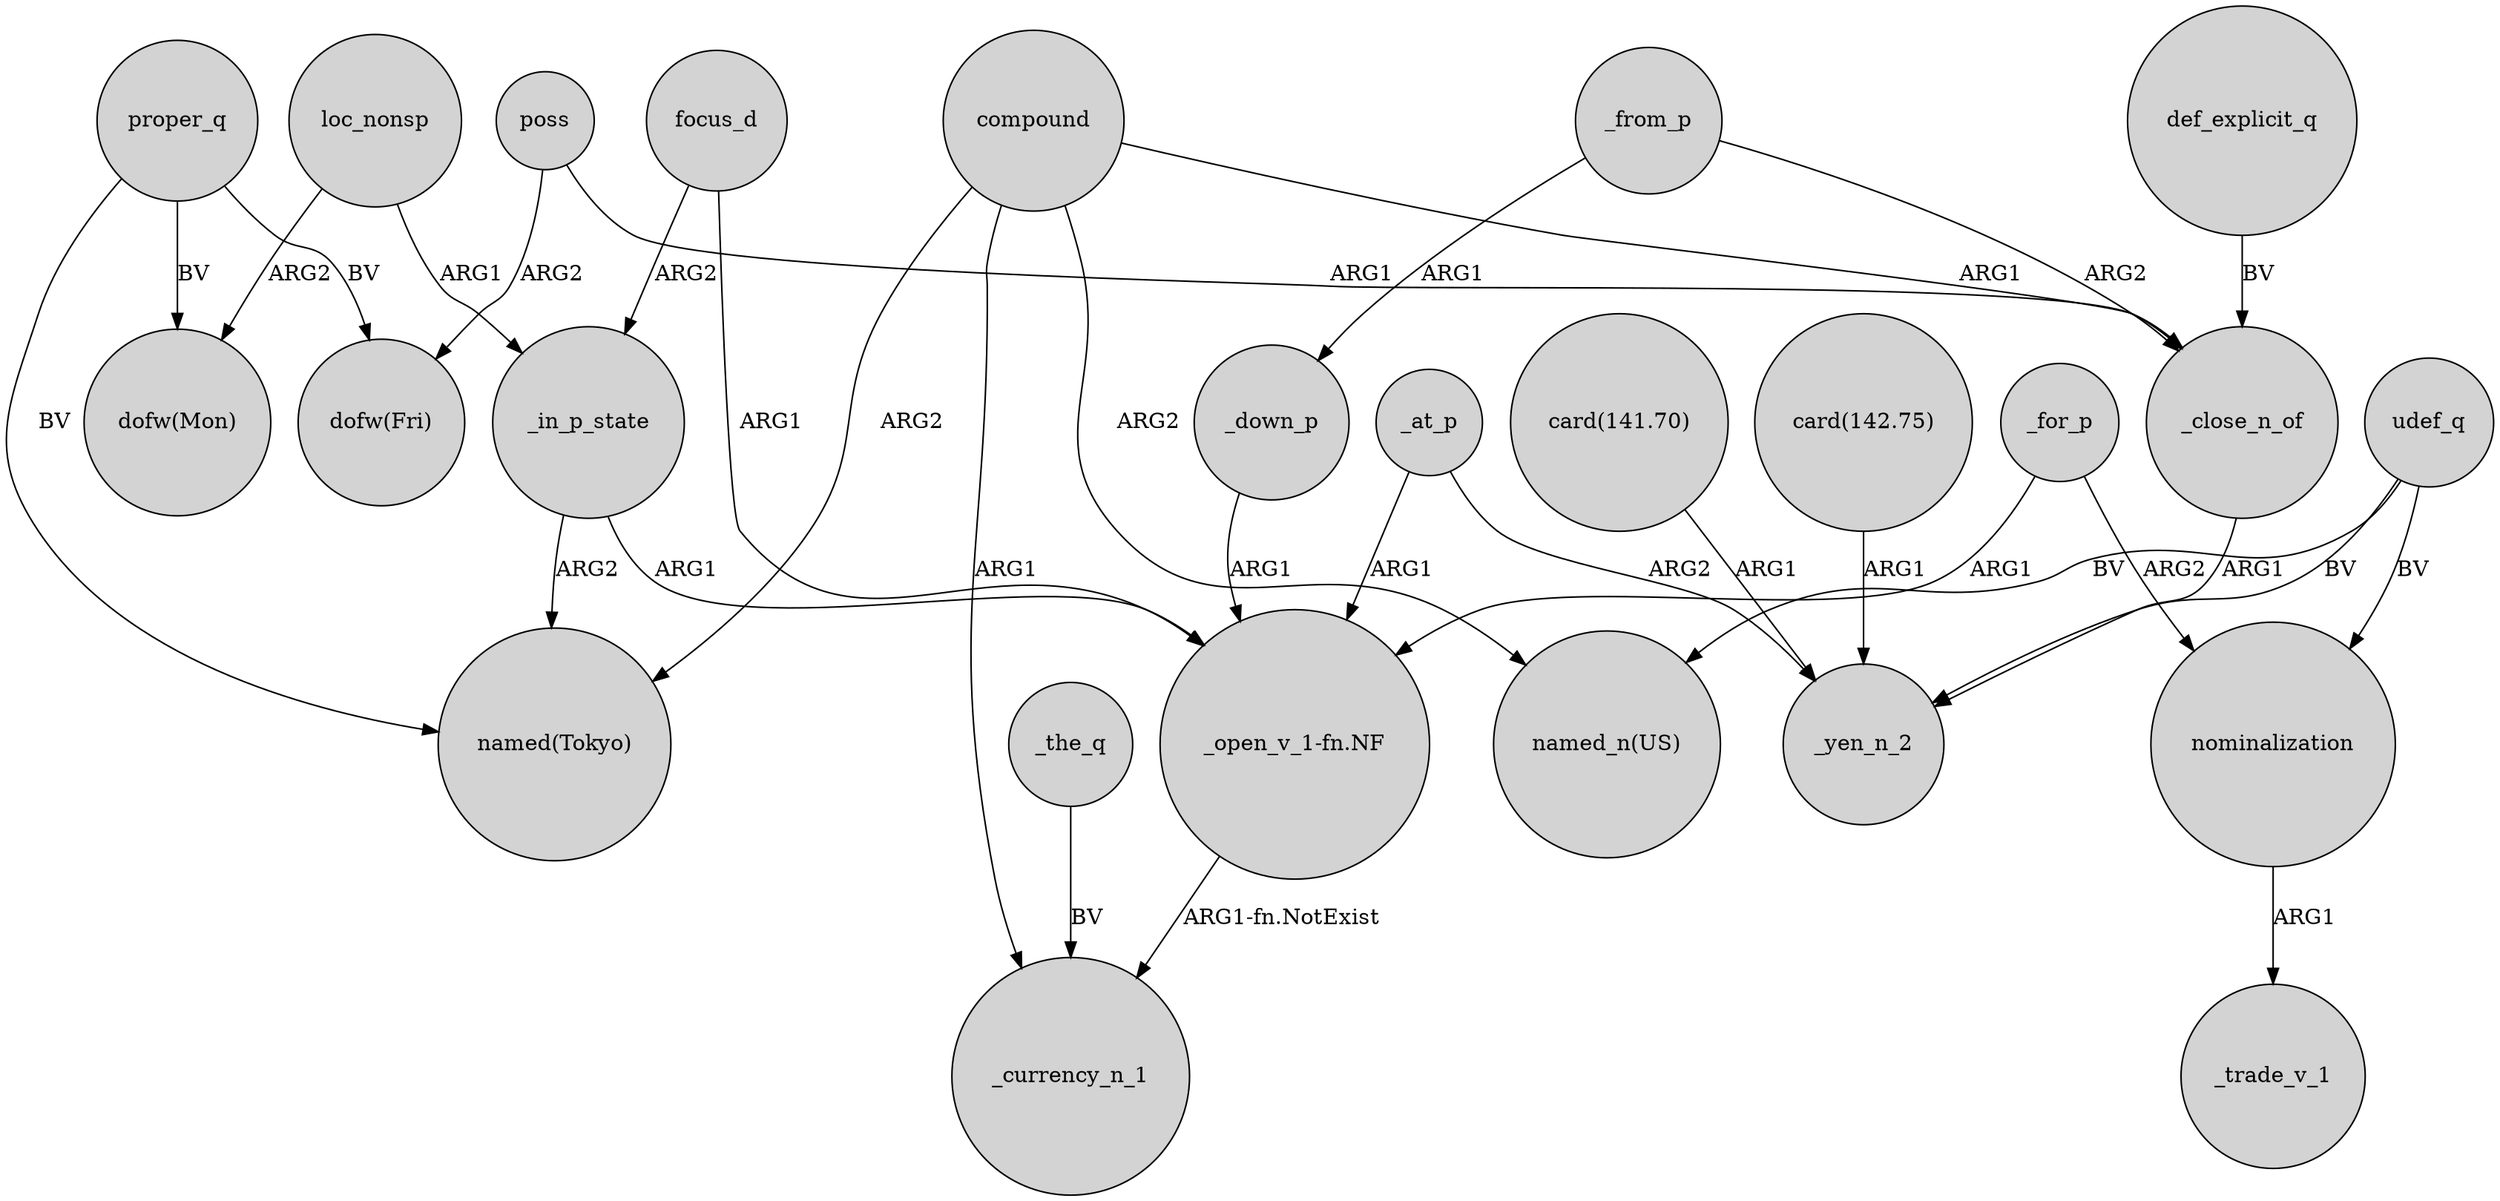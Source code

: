 digraph {
	node [shape=circle style=filled]
	compound -> "named(Tokyo)" [label=ARG2]
	proper_q -> "dofw(Fri)" [label=BV]
	udef_q -> _yen_n_2 [label=BV]
	udef_q -> "named_n(US)" [label=BV]
	_for_p -> "_open_v_1-fn.NF" [label=ARG1]
	poss -> _close_n_of [label=ARG1]
	_from_p -> _down_p [label=ARG1]
	focus_d -> _in_p_state [label=ARG2]
	_from_p -> _close_n_of [label=ARG2]
	_for_p -> nominalization [label=ARG2]
	compound -> _currency_n_1 [label=ARG1]
	"card(141.70)" -> _yen_n_2 [label=ARG1]
	nominalization -> _trade_v_1 [label=ARG1]
	proper_q -> "named(Tokyo)" [label=BV]
	compound -> "named_n(US)" [label=ARG2]
	def_explicit_q -> _close_n_of [label=BV]
	poss -> "dofw(Fri)" [label=ARG2]
	_close_n_of -> _yen_n_2 [label=ARG1]
	focus_d -> "_open_v_1-fn.NF" [label=ARG1]
	proper_q -> "dofw(Mon)" [label=BV]
	_at_p -> _yen_n_2 [label=ARG2]
	udef_q -> nominalization [label=BV]
	_down_p -> "_open_v_1-fn.NF" [label=ARG1]
	loc_nonsp -> _in_p_state [label=ARG1]
	loc_nonsp -> "dofw(Mon)" [label=ARG2]
	_at_p -> "_open_v_1-fn.NF" [label=ARG1]
	_in_p_state -> "_open_v_1-fn.NF" [label=ARG1]
	_the_q -> _currency_n_1 [label=BV]
	compound -> _close_n_of [label=ARG1]
	"card(142.75)" -> _yen_n_2 [label=ARG1]
	_in_p_state -> "named(Tokyo)" [label=ARG2]
	"_open_v_1-fn.NF" -> _currency_n_1 [label="ARG1-fn.NotExist"]
}
